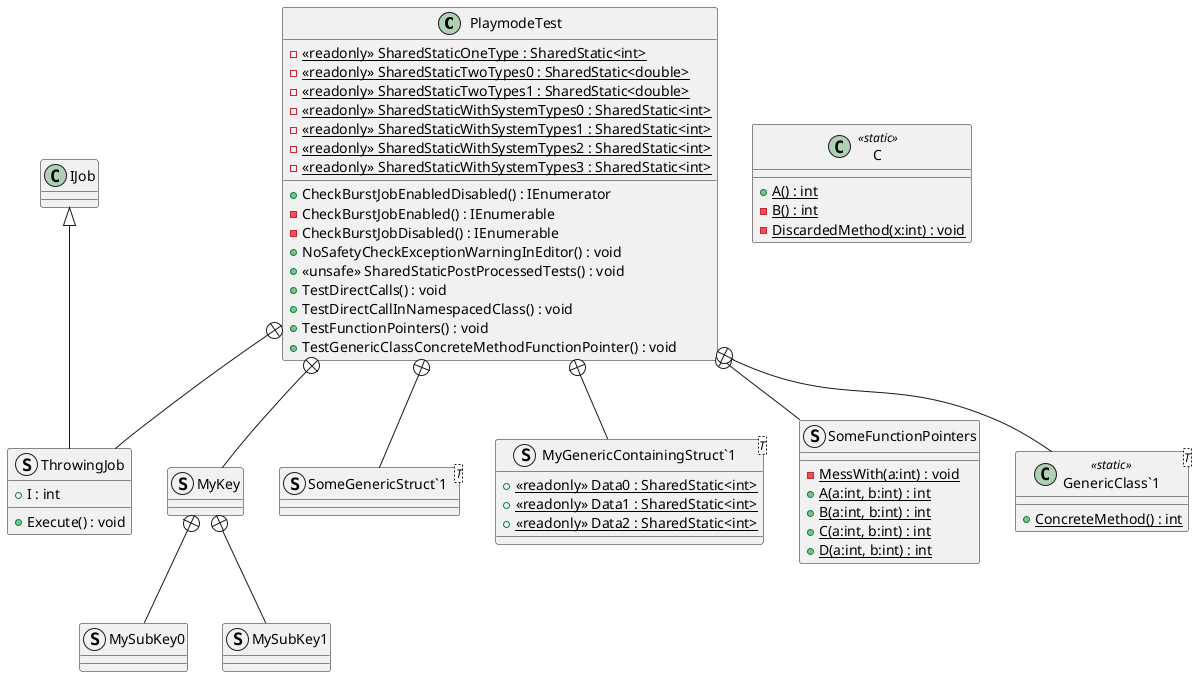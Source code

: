 @startuml
class PlaymodeTest {
    + CheckBurstJobEnabledDisabled() : IEnumerator
    - CheckBurstJobEnabled() : IEnumerable
    - CheckBurstJobDisabled() : IEnumerable
    + NoSafetyCheckExceptionWarningInEditor() : void
    - {static} <<readonly>> SharedStaticOneType : SharedStatic<int>
    - {static} <<readonly>> SharedStaticTwoTypes0 : SharedStatic<double>
    - {static} <<readonly>> SharedStaticTwoTypes1 : SharedStatic<double>
    - {static} <<readonly>> SharedStaticWithSystemTypes0 : SharedStatic<int>
    - {static} <<readonly>> SharedStaticWithSystemTypes1 : SharedStatic<int>
    - {static} <<readonly>> SharedStaticWithSystemTypes2 : SharedStatic<int>
    - {static} <<readonly>> SharedStaticWithSystemTypes3 : SharedStatic<int>
    + <<unsafe>> SharedStaticPostProcessedTests() : void
    + TestDirectCalls() : void
    + TestDirectCallInNamespacedClass() : void
    + TestFunctionPointers() : void
    + TestGenericClassConcreteMethodFunctionPointer() : void
}
class C <<static>> {
    + {static} A() : int
    - {static} B() : int
    - {static} DiscardedMethod(x:int) : void
}
struct ThrowingJob {
    + I : int
    + Execute() : void
}
struct MyKey {
}
struct "SomeGenericStruct`1"<T> {
}
struct "MyGenericContainingStruct`1"<T> {
    + {static} <<readonly>> Data0 : SharedStatic<int>
    + {static} <<readonly>> Data1 : SharedStatic<int>
    + {static} <<readonly>> Data2 : SharedStatic<int>
}
struct SomeFunctionPointers {
    - {static} MessWith(a:int) : void
    + {static} A(a:int, b:int) : int
    + {static} B(a:int, b:int) : int
    + {static} C(a:int, b:int) : int
    + {static} D(a:int, b:int) : int
}
class "GenericClass`1"<T> <<static>> {
    + {static} ConcreteMethod() : int
}
struct MySubKey0 {
}
struct MySubKey1 {
}
PlaymodeTest +-- ThrowingJob
IJob <|-- ThrowingJob
PlaymodeTest +-- MyKey
PlaymodeTest +-- "SomeGenericStruct`1"
PlaymodeTest +-- "MyGenericContainingStruct`1"
PlaymodeTest +-- SomeFunctionPointers
PlaymodeTest +-- "GenericClass`1"
MyKey +-- MySubKey0
MyKey +-- MySubKey1
@enduml
